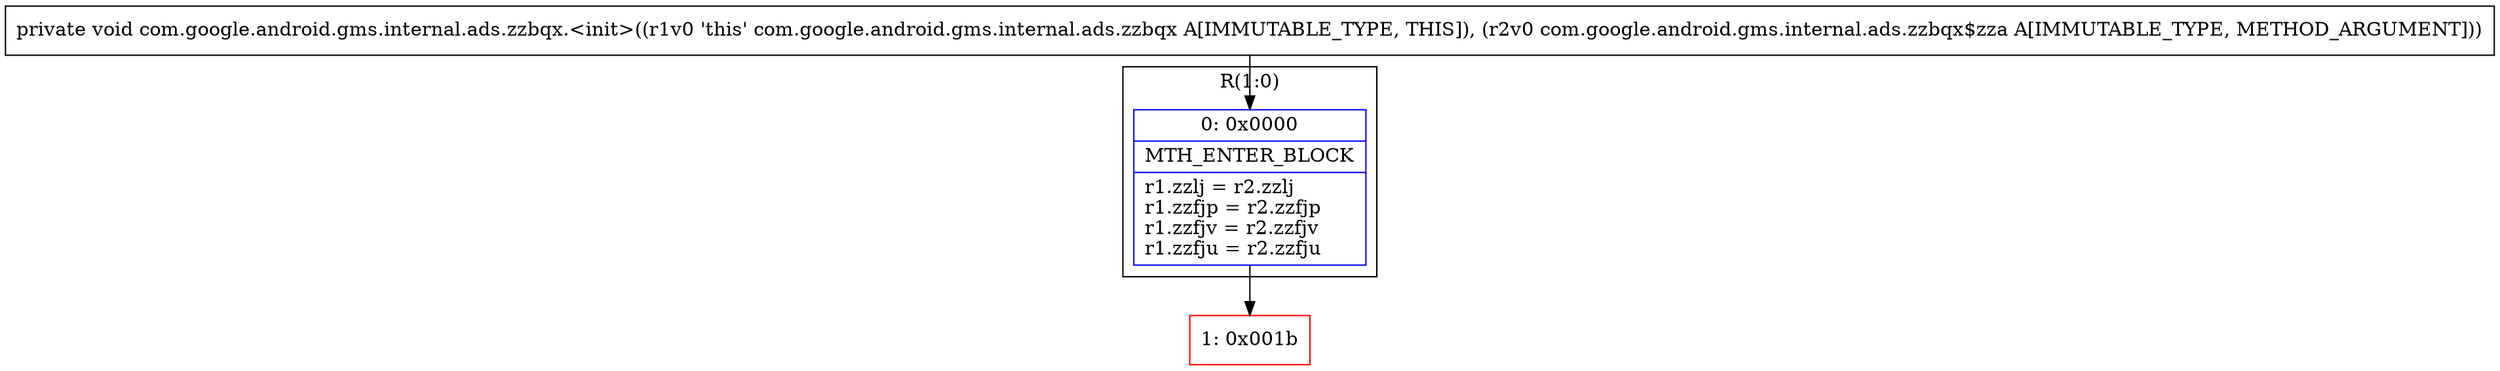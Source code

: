 digraph "CFG forcom.google.android.gms.internal.ads.zzbqx.\<init\>(Lcom\/google\/android\/gms\/internal\/ads\/zzbqx$zza;)V" {
subgraph cluster_Region_1998044724 {
label = "R(1:0)";
node [shape=record,color=blue];
Node_0 [shape=record,label="{0\:\ 0x0000|MTH_ENTER_BLOCK\l|r1.zzlj = r2.zzlj\lr1.zzfjp = r2.zzfjp\lr1.zzfjv = r2.zzfjv\lr1.zzfju = r2.zzfju\l}"];
}
Node_1 [shape=record,color=red,label="{1\:\ 0x001b}"];
MethodNode[shape=record,label="{private void com.google.android.gms.internal.ads.zzbqx.\<init\>((r1v0 'this' com.google.android.gms.internal.ads.zzbqx A[IMMUTABLE_TYPE, THIS]), (r2v0 com.google.android.gms.internal.ads.zzbqx$zza A[IMMUTABLE_TYPE, METHOD_ARGUMENT])) }"];
MethodNode -> Node_0;
Node_0 -> Node_1;
}

